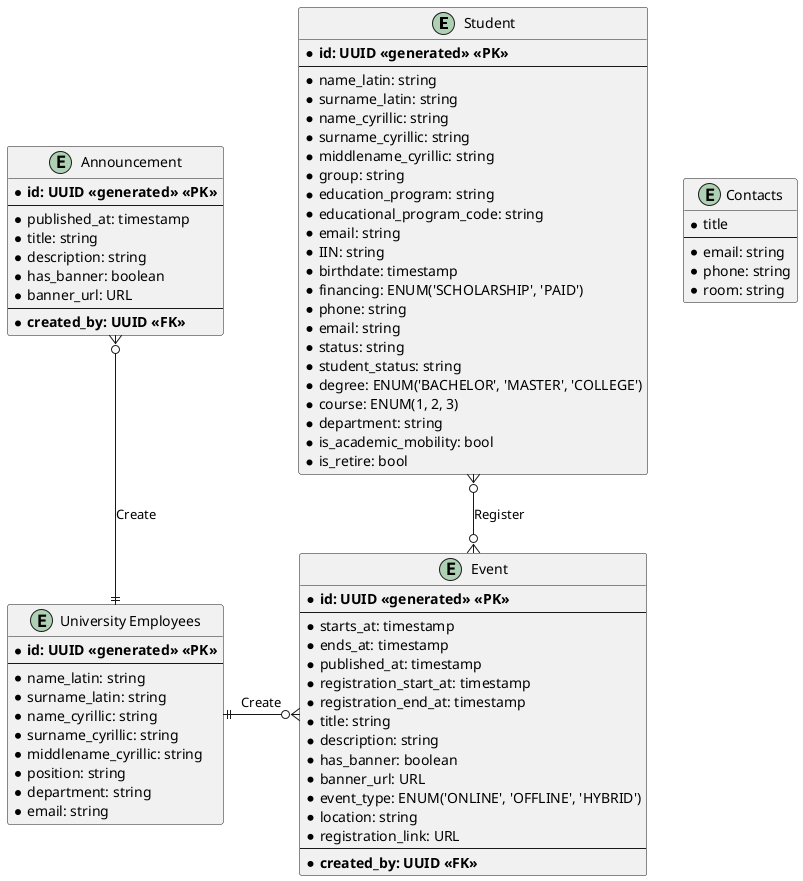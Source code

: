 @startuml Entity Relationship Diagram


entity "Student" as student {
    * **id: UUID <<generated>> <<PK>>**
    ---
    * name_latin: string
    * surname_latin: string
    * name_cyrillic: string
    * surname_cyrillic: string
    * middlename_cyrillic: string
    * group: string
    * education_program: string
    * educational_program_code: string 
    * email: string
    * IIN: string
    * birthdate: timestamp
    * financing: ENUM('SCHOLARSHIP', 'PAID')
    * phone: string
    * email: string
    * status: string
    * student_status: string
    * degree: ENUM('BACHELOR', 'MASTER', 'COLLEGE')
    * course: ENUM(1, 2, 3)
    * department: string
    * is_academic_mobility: bool
    * is_retire: bool
}

entity "University Employees" as employee {
    * **id: UUID <<generated>> <<PK>>**
    ---
    * name_latin: string
    * surname_latin: string
    * name_cyrillic: string
    * surname_cyrillic: string
    * middlename_cyrillic: string
    * position: string
    * department: string
    * email: string
}

entity "Announcement" as announcement {
    * **id: UUID <<generated>> <<PK>>**
    ---
    * published_at: timestamp
    * title: string
    * description: string
    * has_banner: boolean
    * banner_url: URL
    ---
    * **created_by: UUID <<FK>>**
}

entity "Event" as event {
    * **id: UUID <<generated>> <<PK>>**
    ---
    * starts_at: timestamp
    * ends_at: timestamp
    * published_at: timestamp
    * registration_start_at: timestamp
    * registration_end_at: timestamp
    * title: string
    * description: string
    * has_banner: boolean
    * banner_url: URL
    * event_type: ENUM('ONLINE', 'OFFLINE', 'HYBRID')
    * location: string
    * registration_link: URL
    ---
    * **created_by: UUID <<FK>>**
}

entity "Contacts" as contacts {
    * title
    ---
    * email: string
    * phone: string
    * room: string
}

announcement }o--||employee : Create
employee ||-o{ event: Create
student  }o--o{ event: Register

@enduml